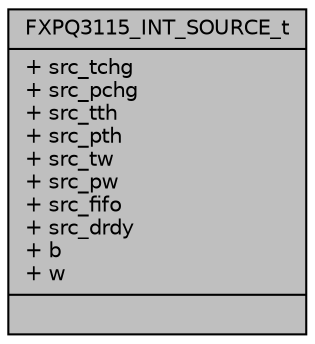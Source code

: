 digraph "FXPQ3115_INT_SOURCE_t"
{
  edge [fontname="Helvetica",fontsize="10",labelfontname="Helvetica",labelfontsize="10"];
  node [fontname="Helvetica",fontsize="10",shape=record];
  Node1 [label="{FXPQ3115_INT_SOURCE_t\n|+ src_tchg\l+ src_pchg\l+ src_tth\l+ src_pth\l+ src_tw\l+ src_pw\l+ src_fifo\l+ src_drdy\l+ b\l+ w\l|}",height=0.2,width=0.4,color="black", fillcolor="grey75", style="filled", fontcolor="black"];
}
